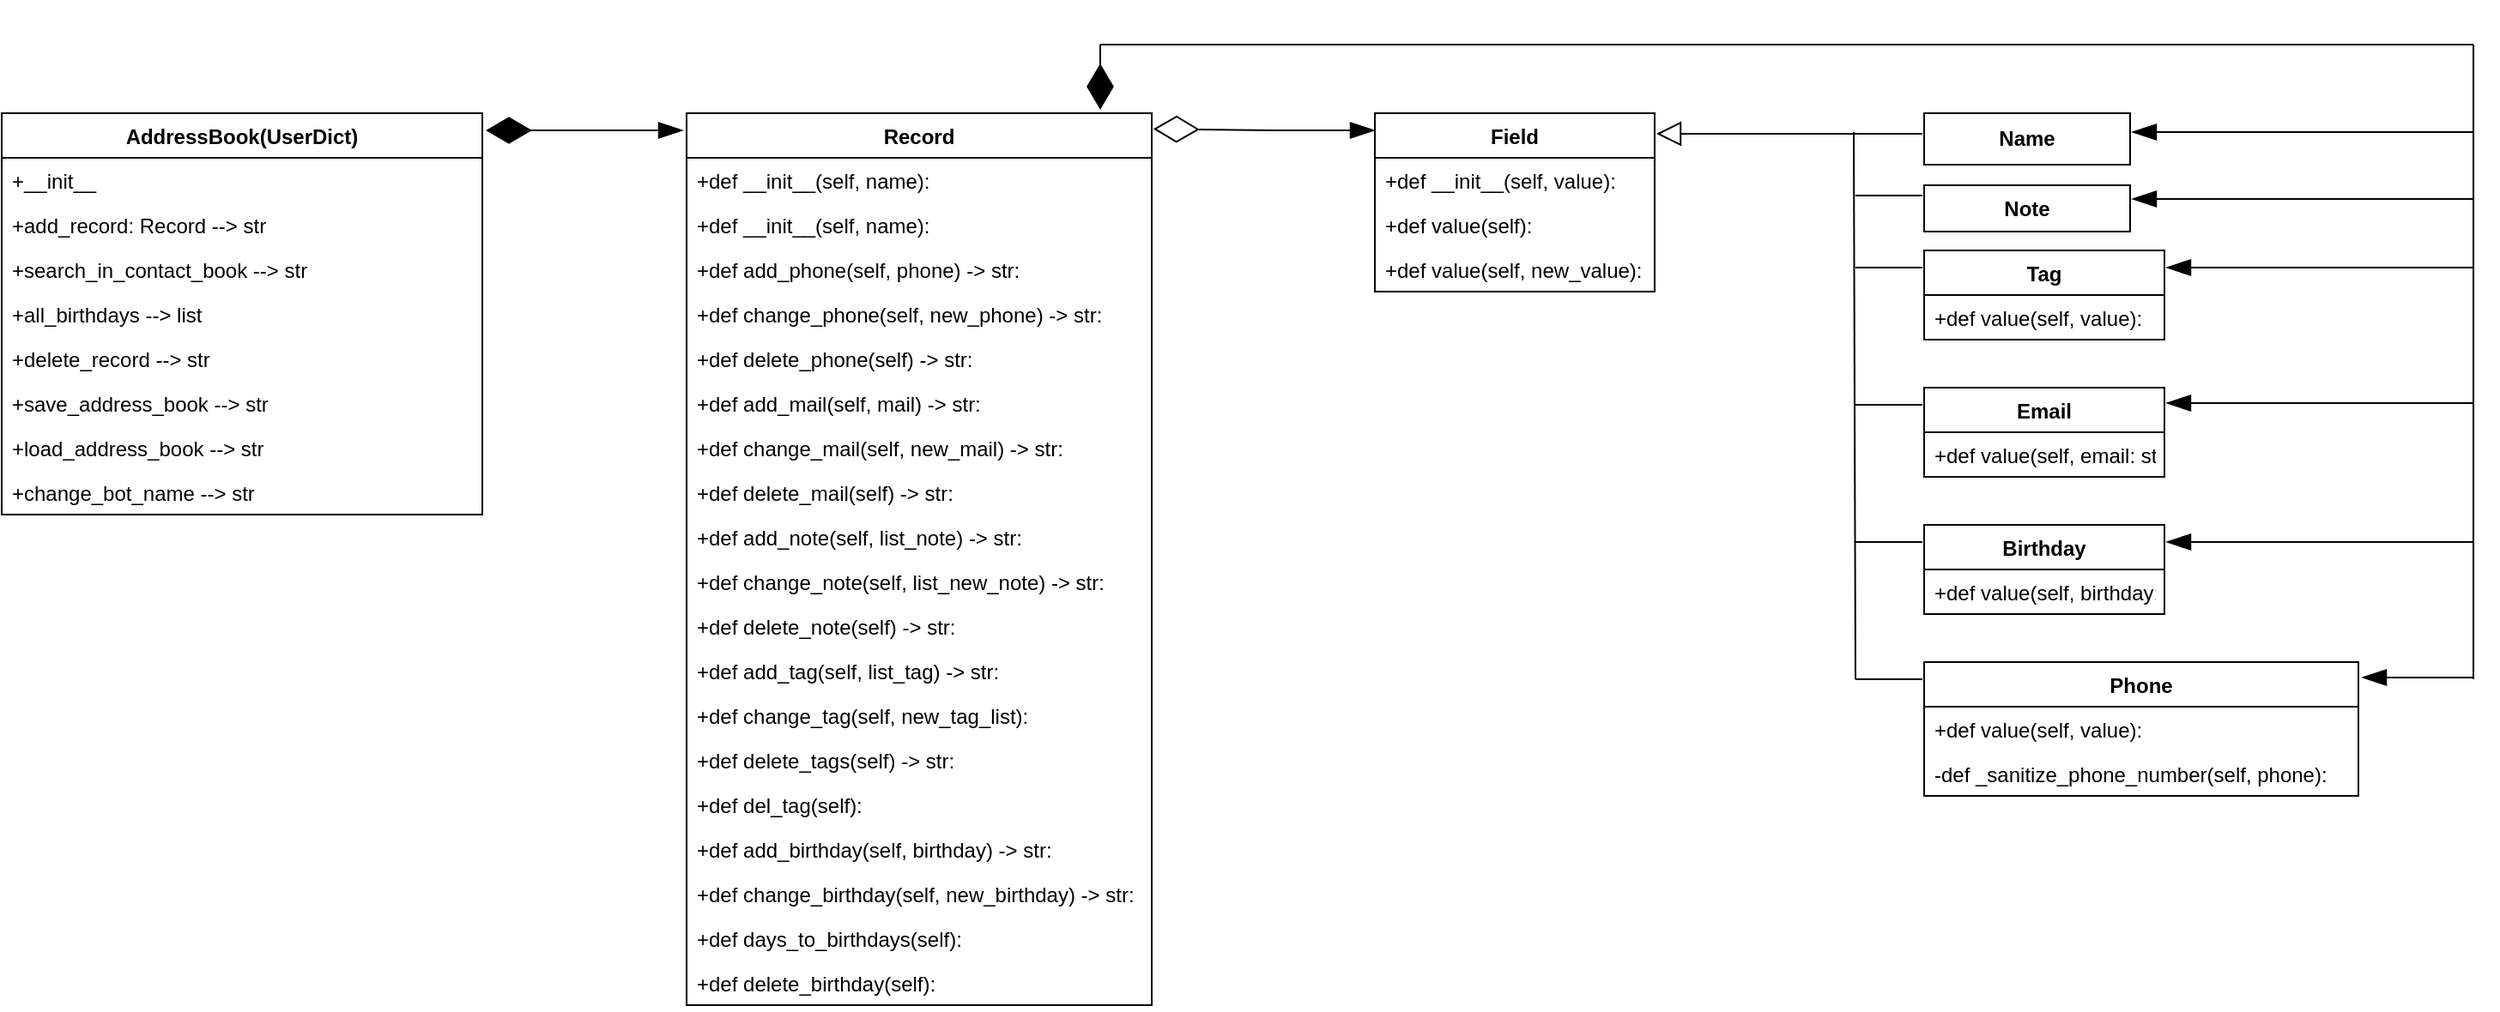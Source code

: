 <mxfile version="20.8.3" type="device"><diagram name="Page-1" id="b5b7bab2-c9e2-2cf4-8b2a-24fd1a2a6d21"><mxGraphModel dx="2704" dy="515" grid="1" gridSize="10" guides="1" tooltips="1" connect="1" arrows="1" fold="1" page="1" pageScale="1" pageWidth="1654" pageHeight="1169" background="none" math="0" shadow="0"><root><mxCell id="0"/><mxCell id="1" parent="0"/><mxCell id="pIRj6g2NWThYVpH59Vqv-1" value="&lt;b style=&quot;text-align: left; background-color: initial;&quot;&gt;&lt;font style=&quot;font-size: 12px;&quot; face=&quot;Helvetica&quot;&gt;Name&lt;/font&gt;&lt;/b&gt;" style="rounded=0;whiteSpace=wrap;html=1;labelBackgroundColor=none;fontColor=#000000;" vertex="1" parent="1"><mxGeometry x="-480" y="81" width="120" height="30" as="geometry"/></mxCell><mxCell id="pIRj6g2NWThYVpH59Vqv-4" value="&lt;b style=&quot;background-color: initial;&quot;&gt;&lt;font style=&quot;font-size: 12px;&quot;&gt;Note&lt;/font&gt;&lt;/b&gt;" style="rounded=0;whiteSpace=wrap;html=1;labelBackgroundColor=none;fontColor=#000000;" vertex="1" parent="1"><mxGeometry x="-480" y="123" width="120" height="27" as="geometry"/></mxCell><mxCell id="pIRj6g2NWThYVpH59Vqv-7" value="AddressBook(UserDict)" style="swimlane;fontStyle=1;align=center;verticalAlign=top;childLayout=stackLayout;horizontal=1;startSize=26;horizontalStack=0;resizeParent=1;resizeParentMax=0;resizeLast=0;collapsible=1;marginBottom=0;labelBackgroundColor=none;fontColor=#000000;fontFamily=Helvetica;" vertex="1" parent="1"><mxGeometry x="-1600" y="81" width="280" height="234" as="geometry"><mxRectangle x="200" y="40" width="180" height="30" as="alternateBounds"/></mxGeometry></mxCell><mxCell id="pIRj6g2NWThYVpH59Vqv-8" value="+__init__" style="text;strokeColor=none;fillColor=none;align=left;verticalAlign=top;spacingLeft=4;spacingRight=4;overflow=hidden;rotatable=0;points=[[0,0.5],[1,0.5]];portConstraint=eastwest;labelBackgroundColor=none;fontColor=#000000;" vertex="1" parent="pIRj6g2NWThYVpH59Vqv-7"><mxGeometry y="26" width="280" height="26" as="geometry"/></mxCell><mxCell id="pIRj6g2NWThYVpH59Vqv-9" value="+add_record: Record --&gt; str" style="text;strokeColor=none;fillColor=none;align=left;verticalAlign=top;spacingLeft=4;spacingRight=4;overflow=hidden;rotatable=0;points=[[0,0.5],[1,0.5]];portConstraint=eastwest;labelBackgroundColor=none;fontColor=#000000;" vertex="1" parent="pIRj6g2NWThYVpH59Vqv-7"><mxGeometry y="52" width="280" height="26" as="geometry"/></mxCell><mxCell id="pIRj6g2NWThYVpH59Vqv-10" value="+search_in_contact_book --&gt; str" style="text;strokeColor=none;fillColor=none;align=left;verticalAlign=top;spacingLeft=4;spacingRight=4;overflow=hidden;rotatable=0;points=[[0,0.5],[1,0.5]];portConstraint=eastwest;labelBackgroundColor=none;fontColor=#000000;" vertex="1" parent="pIRj6g2NWThYVpH59Vqv-7"><mxGeometry y="78" width="280" height="26" as="geometry"/></mxCell><mxCell id="pIRj6g2NWThYVpH59Vqv-11" value="+all_birthdays --&gt; list" style="text;strokeColor=none;fillColor=none;align=left;verticalAlign=top;spacingLeft=4;spacingRight=4;overflow=hidden;rotatable=0;points=[[0,0.5],[1,0.5]];portConstraint=eastwest;labelBackgroundColor=none;fontColor=#000000;" vertex="1" parent="pIRj6g2NWThYVpH59Vqv-7"><mxGeometry y="104" width="280" height="26" as="geometry"/></mxCell><mxCell id="pIRj6g2NWThYVpH59Vqv-12" value="+delete_record --&gt; str" style="text;strokeColor=none;fillColor=none;align=left;verticalAlign=top;spacingLeft=4;spacingRight=4;overflow=hidden;rotatable=0;points=[[0,0.5],[1,0.5]];portConstraint=eastwest;labelBackgroundColor=none;fontColor=#000000;" vertex="1" parent="pIRj6g2NWThYVpH59Vqv-7"><mxGeometry y="130" width="280" height="26" as="geometry"/></mxCell><mxCell id="pIRj6g2NWThYVpH59Vqv-13" value="+save_address_book --&gt; str" style="text;strokeColor=none;fillColor=none;align=left;verticalAlign=top;spacingLeft=4;spacingRight=4;overflow=hidden;rotatable=0;points=[[0,0.5],[1,0.5]];portConstraint=eastwest;labelBackgroundColor=none;fontColor=#000000;" vertex="1" parent="pIRj6g2NWThYVpH59Vqv-7"><mxGeometry y="156" width="280" height="26" as="geometry"/></mxCell><mxCell id="pIRj6g2NWThYVpH59Vqv-14" value="+load_address_book --&gt; str" style="text;strokeColor=none;fillColor=none;align=left;verticalAlign=top;spacingLeft=4;spacingRight=4;overflow=hidden;rotatable=0;points=[[0,0.5],[1,0.5]];portConstraint=eastwest;labelBackgroundColor=none;fontColor=#000000;" vertex="1" parent="pIRj6g2NWThYVpH59Vqv-7"><mxGeometry y="182" width="280" height="26" as="geometry"/></mxCell><mxCell id="pIRj6g2NWThYVpH59Vqv-15" value="+change_bot_name --&gt; str" style="text;strokeColor=none;fillColor=none;align=left;verticalAlign=top;spacingLeft=4;spacingRight=4;overflow=hidden;rotatable=0;points=[[0,0.5],[1,0.5]];portConstraint=eastwest;labelBackgroundColor=none;fontColor=#000000;" vertex="1" parent="pIRj6g2NWThYVpH59Vqv-7"><mxGeometry y="208" width="280" height="26" as="geometry"/></mxCell><mxCell id="pIRj6g2NWThYVpH59Vqv-16" value="Record" style="swimlane;fontStyle=1;align=center;verticalAlign=top;childLayout=stackLayout;horizontal=1;startSize=26;horizontalStack=0;resizeParent=1;resizeParentMax=0;resizeLast=0;collapsible=1;marginBottom=0;labelBackgroundColor=none;fontColor=#000000;" vertex="1" parent="1"><mxGeometry x="-1201" y="81" width="271" height="520" as="geometry"/></mxCell><mxCell id="pIRj6g2NWThYVpH59Vqv-17" value="+def __init__(self, name):" style="text;strokeColor=none;fillColor=none;align=left;verticalAlign=top;spacingLeft=4;spacingRight=4;overflow=hidden;rotatable=0;points=[[0,0.5],[1,0.5]];portConstraint=eastwest;labelBackgroundColor=none;fontColor=#000000;" vertex="1" parent="pIRj6g2NWThYVpH59Vqv-16"><mxGeometry y="26" width="271" height="26" as="geometry"/></mxCell><mxCell id="pIRj6g2NWThYVpH59Vqv-78" value="+def __init__(self, name):" style="text;strokeColor=none;fillColor=none;align=left;verticalAlign=top;spacingLeft=4;spacingRight=4;overflow=hidden;rotatable=0;points=[[0,0.5],[1,0.5]];portConstraint=eastwest;labelBackgroundColor=none;fontColor=#000000;" vertex="1" parent="pIRj6g2NWThYVpH59Vqv-16"><mxGeometry y="52" width="271" height="26" as="geometry"/></mxCell><mxCell id="pIRj6g2NWThYVpH59Vqv-18" value="+def add_phone(self, phone) -&gt; str:" style="text;strokeColor=none;fillColor=none;align=left;verticalAlign=top;spacingLeft=4;spacingRight=4;overflow=hidden;rotatable=0;points=[[0,0.5],[1,0.5]];portConstraint=eastwest;labelBackgroundColor=none;fontColor=#000000;" vertex="1" parent="pIRj6g2NWThYVpH59Vqv-16"><mxGeometry y="78" width="271" height="26" as="geometry"/></mxCell><mxCell id="pIRj6g2NWThYVpH59Vqv-25" value="+def change_phone(self, new_phone) -&gt; str:" style="text;strokeColor=none;fillColor=none;align=left;verticalAlign=top;spacingLeft=4;spacingRight=4;overflow=hidden;rotatable=0;points=[[0,0.5],[1,0.5]];portConstraint=eastwest;labelBackgroundColor=none;fontColor=#000000;" vertex="1" parent="pIRj6g2NWThYVpH59Vqv-16"><mxGeometry y="104" width="271" height="26" as="geometry"/></mxCell><mxCell id="pIRj6g2NWThYVpH59Vqv-26" value="+def delete_phone(self) -&gt; str:" style="text;strokeColor=none;fillColor=none;align=left;verticalAlign=top;spacingLeft=4;spacingRight=4;overflow=hidden;rotatable=0;points=[[0,0.5],[1,0.5]];portConstraint=eastwest;labelBackgroundColor=none;fontColor=#000000;" vertex="1" parent="pIRj6g2NWThYVpH59Vqv-16"><mxGeometry y="130" width="271" height="26" as="geometry"/></mxCell><mxCell id="pIRj6g2NWThYVpH59Vqv-27" value="+def add_mail(self, mail) -&gt; str:" style="text;strokeColor=none;fillColor=none;align=left;verticalAlign=top;spacingLeft=4;spacingRight=4;overflow=hidden;rotatable=0;points=[[0,0.5],[1,0.5]];portConstraint=eastwest;labelBackgroundColor=none;fontColor=#000000;" vertex="1" parent="pIRj6g2NWThYVpH59Vqv-16"><mxGeometry y="156" width="271" height="26" as="geometry"/></mxCell><mxCell id="pIRj6g2NWThYVpH59Vqv-28" value="+def change_mail(self, new_mail) -&gt; str:" style="text;strokeColor=none;fillColor=none;align=left;verticalAlign=top;spacingLeft=4;spacingRight=4;overflow=hidden;rotatable=0;points=[[0,0.5],[1,0.5]];portConstraint=eastwest;labelBackgroundColor=none;fontColor=#000000;" vertex="1" parent="pIRj6g2NWThYVpH59Vqv-16"><mxGeometry y="182" width="271" height="26" as="geometry"/></mxCell><mxCell id="pIRj6g2NWThYVpH59Vqv-29" value="+def delete_mail(self) -&gt; str:" style="text;strokeColor=none;fillColor=none;align=left;verticalAlign=top;spacingLeft=4;spacingRight=4;overflow=hidden;rotatable=0;points=[[0,0.5],[1,0.5]];portConstraint=eastwest;labelBackgroundColor=none;fontColor=#000000;" vertex="1" parent="pIRj6g2NWThYVpH59Vqv-16"><mxGeometry y="208" width="271" height="26" as="geometry"/></mxCell><mxCell id="pIRj6g2NWThYVpH59Vqv-30" value="+def add_note(self, list_note) -&gt; str:" style="text;strokeColor=none;fillColor=none;align=left;verticalAlign=top;spacingLeft=4;spacingRight=4;overflow=hidden;rotatable=0;points=[[0,0.5],[1,0.5]];portConstraint=eastwest;labelBackgroundColor=none;fontColor=#000000;" vertex="1" parent="pIRj6g2NWThYVpH59Vqv-16"><mxGeometry y="234" width="271" height="26" as="geometry"/></mxCell><mxCell id="pIRj6g2NWThYVpH59Vqv-31" value="+def change_note(self, list_new_note) -&gt; str:" style="text;strokeColor=none;fillColor=none;align=left;verticalAlign=top;spacingLeft=4;spacingRight=4;overflow=hidden;rotatable=0;points=[[0,0.5],[1,0.5]];portConstraint=eastwest;labelBackgroundColor=none;fontColor=#000000;" vertex="1" parent="pIRj6g2NWThYVpH59Vqv-16"><mxGeometry y="260" width="271" height="26" as="geometry"/></mxCell><mxCell id="pIRj6g2NWThYVpH59Vqv-32" value="+def delete_note(self) -&gt; str:" style="text;strokeColor=none;fillColor=none;align=left;verticalAlign=top;spacingLeft=4;spacingRight=4;overflow=hidden;rotatable=0;points=[[0,0.5],[1,0.5]];portConstraint=eastwest;labelBackgroundColor=none;fontColor=#000000;" vertex="1" parent="pIRj6g2NWThYVpH59Vqv-16"><mxGeometry y="286" width="271" height="26" as="geometry"/></mxCell><mxCell id="pIRj6g2NWThYVpH59Vqv-33" value="+def add_tag(self, list_tag) -&gt; str:" style="text;strokeColor=none;fillColor=none;align=left;verticalAlign=top;spacingLeft=4;spacingRight=4;overflow=hidden;rotatable=0;points=[[0,0.5],[1,0.5]];portConstraint=eastwest;labelBackgroundColor=none;fontColor=#000000;" vertex="1" parent="pIRj6g2NWThYVpH59Vqv-16"><mxGeometry y="312" width="271" height="26" as="geometry"/></mxCell><mxCell id="pIRj6g2NWThYVpH59Vqv-34" value="+def change_tag(self, new_tag_list):" style="text;strokeColor=none;fillColor=none;align=left;verticalAlign=top;spacingLeft=4;spacingRight=4;overflow=hidden;rotatable=0;points=[[0,0.5],[1,0.5]];portConstraint=eastwest;labelBackgroundColor=none;fontColor=#000000;" vertex="1" parent="pIRj6g2NWThYVpH59Vqv-16"><mxGeometry y="338" width="271" height="26" as="geometry"/></mxCell><mxCell id="pIRj6g2NWThYVpH59Vqv-35" value="+def delete_tags(self) -&gt; str:" style="text;strokeColor=none;fillColor=none;align=left;verticalAlign=top;spacingLeft=4;spacingRight=4;overflow=hidden;rotatable=0;points=[[0,0.5],[1,0.5]];portConstraint=eastwest;labelBackgroundColor=none;fontColor=#000000;" vertex="1" parent="pIRj6g2NWThYVpH59Vqv-16"><mxGeometry y="364" width="271" height="26" as="geometry"/></mxCell><mxCell id="pIRj6g2NWThYVpH59Vqv-36" value="+def del_tag(self):" style="text;strokeColor=none;fillColor=none;align=left;verticalAlign=top;spacingLeft=4;spacingRight=4;overflow=hidden;rotatable=0;points=[[0,0.5],[1,0.5]];portConstraint=eastwest;labelBackgroundColor=none;fontColor=#000000;" vertex="1" parent="pIRj6g2NWThYVpH59Vqv-16"><mxGeometry y="390" width="271" height="26" as="geometry"/></mxCell><mxCell id="pIRj6g2NWThYVpH59Vqv-37" value="+def add_birthday(self, birthday) -&gt; str:" style="text;strokeColor=none;fillColor=none;align=left;verticalAlign=top;spacingLeft=4;spacingRight=4;overflow=hidden;rotatable=0;points=[[0,0.5],[1,0.5]];portConstraint=eastwest;labelBackgroundColor=none;fontColor=#000000;" vertex="1" parent="pIRj6g2NWThYVpH59Vqv-16"><mxGeometry y="416" width="271" height="26" as="geometry"/></mxCell><mxCell id="pIRj6g2NWThYVpH59Vqv-38" value="+def change_birthday(self, new_birthday) -&gt; str:" style="text;strokeColor=none;fillColor=none;align=left;verticalAlign=top;spacingLeft=4;spacingRight=4;overflow=hidden;rotatable=0;points=[[0,0.5],[1,0.5]];portConstraint=eastwest;labelBackgroundColor=none;fontColor=#000000;" vertex="1" parent="pIRj6g2NWThYVpH59Vqv-16"><mxGeometry y="442" width="271" height="26" as="geometry"/></mxCell><mxCell id="pIRj6g2NWThYVpH59Vqv-39" value="+def days_to_birthdays(self):" style="text;strokeColor=none;fillColor=none;align=left;verticalAlign=top;spacingLeft=4;spacingRight=4;overflow=hidden;rotatable=0;points=[[0,0.5],[1,0.5]];portConstraint=eastwest;labelBackgroundColor=none;fontColor=#000000;" vertex="1" parent="pIRj6g2NWThYVpH59Vqv-16"><mxGeometry y="468" width="271" height="26" as="geometry"/></mxCell><mxCell id="pIRj6g2NWThYVpH59Vqv-40" value="+def delete_birthday(self):" style="text;strokeColor=none;fillColor=none;align=left;verticalAlign=top;spacingLeft=4;spacingRight=4;overflow=hidden;rotatable=0;points=[[0,0.5],[1,0.5]];portConstraint=eastwest;labelBackgroundColor=none;fontColor=#000000;" vertex="1" parent="pIRj6g2NWThYVpH59Vqv-16"><mxGeometry y="494" width="271" height="26" as="geometry"/></mxCell><mxCell id="pIRj6g2NWThYVpH59Vqv-19" value="Field" style="swimlane;fontStyle=1;align=center;verticalAlign=top;childLayout=stackLayout;horizontal=1;startSize=26;horizontalStack=0;resizeParent=1;resizeParentMax=0;resizeLast=0;collapsible=1;marginBottom=0;labelBackgroundColor=none;fontColor=#000000;" vertex="1" parent="1"><mxGeometry x="-800" y="81" width="163" height="104" as="geometry"/></mxCell><mxCell id="pIRj6g2NWThYVpH59Vqv-20" value="+def __init__(self, value):" style="text;strokeColor=none;fillColor=none;align=left;verticalAlign=top;spacingLeft=4;spacingRight=4;overflow=hidden;rotatable=0;points=[[0,0.5],[1,0.5]];portConstraint=eastwest;labelBackgroundColor=none;fontColor=#000000;" vertex="1" parent="pIRj6g2NWThYVpH59Vqv-19"><mxGeometry y="26" width="163" height="26" as="geometry"/></mxCell><mxCell id="pIRj6g2NWThYVpH59Vqv-22" value="+def value(self):" style="text;strokeColor=none;fillColor=none;align=left;verticalAlign=top;spacingLeft=4;spacingRight=4;overflow=hidden;rotatable=0;points=[[0,0.5],[1,0.5]];portConstraint=eastwest;labelBackgroundColor=none;fontColor=#000000;" vertex="1" parent="pIRj6g2NWThYVpH59Vqv-19"><mxGeometry y="52" width="163" height="26" as="geometry"/></mxCell><mxCell id="pIRj6g2NWThYVpH59Vqv-42" value="+def value(self, new_value):" style="text;strokeColor=none;fillColor=none;align=left;verticalAlign=top;spacingLeft=4;spacingRight=4;overflow=hidden;rotatable=0;points=[[0,0.5],[1,0.5]];portConstraint=eastwest;labelBackgroundColor=none;fontColor=#000000;" vertex="1" parent="pIRj6g2NWThYVpH59Vqv-19"><mxGeometry y="78" width="163" height="26" as="geometry"/></mxCell><mxCell id="pIRj6g2NWThYVpH59Vqv-46" value="Phone" style="swimlane;fontStyle=1;childLayout=stackLayout;horizontal=1;startSize=26;fillColor=none;horizontalStack=0;resizeParent=1;resizeParentMax=0;resizeLast=0;collapsible=1;marginBottom=0;" vertex="1" parent="1"><mxGeometry x="-480" y="401" width="253" height="78" as="geometry"/></mxCell><mxCell id="pIRj6g2NWThYVpH59Vqv-47" value="+def value(self, value):" style="text;strokeColor=none;fillColor=none;align=left;verticalAlign=top;spacingLeft=4;spacingRight=4;overflow=hidden;rotatable=0;points=[[0,0.5],[1,0.5]];portConstraint=eastwest;" vertex="1" parent="pIRj6g2NWThYVpH59Vqv-46"><mxGeometry y="26" width="253" height="26" as="geometry"/></mxCell><mxCell id="pIRj6g2NWThYVpH59Vqv-48" value="-def _sanitize_phone_number(self, phone):" style="text;strokeColor=none;fillColor=none;align=left;verticalAlign=top;spacingLeft=4;spacingRight=4;overflow=hidden;rotatable=0;points=[[0,0.5],[1,0.5]];portConstraint=eastwest;" vertex="1" parent="pIRj6g2NWThYVpH59Vqv-46"><mxGeometry y="52" width="253" height="26" as="geometry"/></mxCell><mxCell id="pIRj6g2NWThYVpH59Vqv-50" value="Email" style="swimlane;fontStyle=1;childLayout=stackLayout;horizontal=1;startSize=26;fillColor=none;horizontalStack=0;resizeParent=1;resizeParentMax=0;resizeLast=0;collapsible=1;marginBottom=0;" vertex="1" parent="1"><mxGeometry x="-480" y="241" width="140" height="52" as="geometry"/></mxCell><mxCell id="pIRj6g2NWThYVpH59Vqv-51" value="+def value(self, email: str):" style="text;strokeColor=none;fillColor=none;align=left;verticalAlign=top;spacingLeft=4;spacingRight=4;overflow=hidden;rotatable=0;points=[[0,0.5],[1,0.5]];portConstraint=eastwest;" vertex="1" parent="pIRj6g2NWThYVpH59Vqv-50"><mxGeometry y="26" width="140" height="26" as="geometry"/></mxCell><mxCell id="pIRj6g2NWThYVpH59Vqv-54" value="Tag" style="swimlane;fontStyle=1;childLayout=stackLayout;horizontal=1;startSize=26;fillColor=none;horizontalStack=0;resizeParent=1;resizeParentMax=0;resizeLast=0;collapsible=1;marginBottom=0;" vertex="1" parent="1"><mxGeometry x="-480" y="161" width="140" height="52" as="geometry"/></mxCell><mxCell id="pIRj6g2NWThYVpH59Vqv-55" value="+def value(self, value):" style="text;strokeColor=none;fillColor=none;align=left;verticalAlign=top;spacingLeft=4;spacingRight=4;overflow=hidden;rotatable=0;points=[[0,0.5],[1,0.5]];portConstraint=eastwest;" vertex="1" parent="pIRj6g2NWThYVpH59Vqv-54"><mxGeometry y="26" width="140" height="26" as="geometry"/></mxCell><mxCell id="pIRj6g2NWThYVpH59Vqv-58" value="Birthday" style="swimlane;fontStyle=1;childLayout=stackLayout;horizontal=1;startSize=26;fillColor=none;horizontalStack=0;resizeParent=1;resizeParentMax=0;resizeLast=0;collapsible=1;marginBottom=0;" vertex="1" parent="1"><mxGeometry x="-480" y="321" width="140" height="52" as="geometry"/></mxCell><mxCell id="pIRj6g2NWThYVpH59Vqv-59" value="+def value(self, birthday: datetime):" style="text;strokeColor=none;fillColor=none;align=left;verticalAlign=top;spacingLeft=4;spacingRight=4;overflow=hidden;rotatable=0;points=[[0,0.5],[1,0.5]];portConstraint=eastwest;" vertex="1" parent="pIRj6g2NWThYVpH59Vqv-58"><mxGeometry y="26" width="140" height="26" as="geometry"/></mxCell><mxCell id="pIRj6g2NWThYVpH59Vqv-66" value="" style="endArrow=block;endFill=0;endSize=12;html=1;rounded=0;fontFamily=Helvetica;fontSize=12;" edge="1" parent="1"><mxGeometry width="160" relative="1" as="geometry"><mxPoint x="-520" y="93" as="sourcePoint"/><mxPoint x="-636" y="93" as="targetPoint"/></mxGeometry></mxCell><mxCell id="pIRj6g2NWThYVpH59Vqv-71" value="" style="endArrow=none;endFill=0;endSize=12;html=1;rounded=0;fontFamily=Helvetica;fontSize=12;" edge="1" parent="1"><mxGeometry width="160" relative="1" as="geometry"><mxPoint x="-481" y="93" as="sourcePoint"/><mxPoint x="-520" y="93" as="targetPoint"/></mxGeometry></mxCell><mxCell id="pIRj6g2NWThYVpH59Vqv-72" value="" style="endArrow=none;endFill=0;endSize=12;html=1;rounded=0;fontFamily=Helvetica;fontSize=12;" edge="1" parent="1"><mxGeometry width="160" relative="1" as="geometry"><mxPoint x="-481" y="129" as="sourcePoint"/><mxPoint x="-520" y="129" as="targetPoint"/></mxGeometry></mxCell><mxCell id="pIRj6g2NWThYVpH59Vqv-73" value="" style="endArrow=none;endFill=0;endSize=12;html=1;rounded=0;fontFamily=Helvetica;fontSize=12;" edge="1" parent="1"><mxGeometry width="160" relative="1" as="geometry"><mxPoint x="-481" y="171" as="sourcePoint"/><mxPoint x="-520" y="171" as="targetPoint"/></mxGeometry></mxCell><mxCell id="pIRj6g2NWThYVpH59Vqv-74" value="" style="endArrow=none;endFill=0;endSize=12;html=1;rounded=0;fontFamily=Helvetica;fontSize=12;" edge="1" parent="1"><mxGeometry width="160" relative="1" as="geometry"><mxPoint x="-481" y="251" as="sourcePoint"/><mxPoint x="-520" y="251" as="targetPoint"/></mxGeometry></mxCell><mxCell id="pIRj6g2NWThYVpH59Vqv-75" value="" style="endArrow=none;endFill=0;endSize=12;html=1;rounded=0;fontFamily=Helvetica;fontSize=12;" edge="1" parent="1"><mxGeometry width="160" relative="1" as="geometry"><mxPoint x="-481" y="331" as="sourcePoint"/><mxPoint x="-520" y="331" as="targetPoint"/></mxGeometry></mxCell><mxCell id="pIRj6g2NWThYVpH59Vqv-76" value="" style="endArrow=none;endFill=0;endSize=12;html=1;rounded=0;fontFamily=Helvetica;fontSize=12;" edge="1" parent="1"><mxGeometry width="160" relative="1" as="geometry"><mxPoint x="-481" y="411" as="sourcePoint"/><mxPoint x="-520" y="411" as="targetPoint"/></mxGeometry></mxCell><mxCell id="pIRj6g2NWThYVpH59Vqv-77" value="" style="endArrow=none;endFill=0;endSize=12;html=1;rounded=0;fontFamily=Helvetica;fontSize=12;" edge="1" parent="1"><mxGeometry width="160" relative="1" as="geometry"><mxPoint x="-520" y="411" as="sourcePoint"/><mxPoint x="-521" y="92" as="targetPoint"/></mxGeometry></mxCell><mxCell id="pIRj6g2NWThYVpH59Vqv-81" value="" style="endArrow=none;endFill=0;endSize=12;html=1;rounded=0;fontFamily=Helvetica;fontSize=12;" edge="1" parent="1"><mxGeometry width="160" relative="1" as="geometry"><mxPoint x="-160" y="411" as="sourcePoint"/><mxPoint x="-160" y="41" as="targetPoint"/></mxGeometry></mxCell><mxCell id="pIRj6g2NWThYVpH59Vqv-82" value="" style="endArrow=blockThin;endFill=1;endSize=12;html=1;rounded=0;fontFamily=Helvetica;fontSize=12;" edge="1" parent="1"><mxGeometry width="160" relative="1" as="geometry"><mxPoint x="-160" y="92" as="sourcePoint"/><mxPoint x="-359" y="92" as="targetPoint"/></mxGeometry></mxCell><mxCell id="pIRj6g2NWThYVpH59Vqv-83" value="" style="endArrow=blockThin;endFill=1;endSize=12;html=1;rounded=0;fontFamily=Helvetica;fontSize=12;" edge="1" parent="1"><mxGeometry width="160" relative="1" as="geometry"><mxPoint x="-160" y="131" as="sourcePoint"/><mxPoint x="-359" y="131" as="targetPoint"/></mxGeometry></mxCell><mxCell id="pIRj6g2NWThYVpH59Vqv-84" value="" style="endArrow=blockThin;endFill=1;endSize=12;html=1;rounded=0;fontFamily=Helvetica;fontSize=12;" edge="1" parent="1"><mxGeometry width="160" relative="1" as="geometry"><mxPoint x="-160" y="171" as="sourcePoint"/><mxPoint x="-339" y="171" as="targetPoint"/></mxGeometry></mxCell><mxCell id="pIRj6g2NWThYVpH59Vqv-85" value="" style="endArrow=blockThin;endFill=1;endSize=12;html=1;rounded=0;fontFamily=Helvetica;fontSize=12;" edge="1" parent="1"><mxGeometry width="160" relative="1" as="geometry"><mxPoint x="-160" y="250" as="sourcePoint"/><mxPoint x="-339" y="250" as="targetPoint"/></mxGeometry></mxCell><mxCell id="pIRj6g2NWThYVpH59Vqv-86" value="" style="endArrow=blockThin;endFill=1;endSize=12;html=1;rounded=0;fontFamily=Helvetica;fontSize=12;" edge="1" parent="1"><mxGeometry width="160" relative="1" as="geometry"><mxPoint x="-160" y="331" as="sourcePoint"/><mxPoint x="-339" y="331" as="targetPoint"/></mxGeometry></mxCell><mxCell id="pIRj6g2NWThYVpH59Vqv-87" value="" style="endArrow=blockThin;endFill=1;endSize=12;html=1;rounded=0;fontFamily=Helvetica;fontSize=12;" edge="1" parent="1"><mxGeometry width="160" relative="1" as="geometry"><mxPoint x="-160" y="410" as="sourcePoint"/><mxPoint x="-225" y="410" as="targetPoint"/></mxGeometry></mxCell><mxCell id="pIRj6g2NWThYVpH59Vqv-96" value="" style="endArrow=diamondThin;endFill=1;endSize=24;html=1;rounded=0;fontFamily=Helvetica;fontSize=12;jumpStyle=none;" edge="1" parent="1"><mxGeometry width="160" relative="1" as="geometry"><mxPoint x="-960" y="41" as="sourcePoint"/><mxPoint x="-960" y="79" as="targetPoint"/></mxGeometry></mxCell><mxCell id="pIRj6g2NWThYVpH59Vqv-97" value="" style="endArrow=none;endFill=0;endSize=12;html=1;rounded=0;fontFamily=Helvetica;fontSize=12;jumpStyle=none;" edge="1" parent="1"><mxGeometry width="160" relative="1" as="geometry"><mxPoint x="-960" y="41" as="sourcePoint"/><mxPoint x="-160" y="41" as="targetPoint"/></mxGeometry></mxCell><mxCell id="pIRj6g2NWThYVpH59Vqv-98" value="" style="endArrow=diamondThin;endFill=1;endSize=24;html=1;rounded=0;fontFamily=Helvetica;fontSize=12;jumpStyle=none;startArrow=none;startFill=0;" edge="1" parent="1"><mxGeometry width="160" relative="1" as="geometry"><mxPoint x="-1260" y="91" as="sourcePoint"/><mxPoint x="-1318" y="91" as="targetPoint"/></mxGeometry></mxCell><mxCell id="pIRj6g2NWThYVpH59Vqv-99" value="" style="endArrow=diamondThin;endFill=0;endSize=24;html=1;rounded=0;fontFamily=Helvetica;fontSize=12;jumpStyle=none;entryX=0.819;entryY=-0.108;entryDx=0;entryDy=0;entryPerimeter=0;" edge="1" parent="1"><mxGeometry width="160" relative="1" as="geometry"><mxPoint x="-860" y="91" as="sourcePoint"/><mxPoint x="-929.051" y="90.192" as="targetPoint"/></mxGeometry></mxCell><mxCell id="pIRj6g2NWThYVpH59Vqv-101" value="" style="endArrow=blockThin;endFill=1;endSize=12;html=1;rounded=0;fontFamily=Helvetica;fontSize=12;jumpStyle=none;" edge="1" parent="1"><mxGeometry width="160" relative="1" as="geometry"><mxPoint x="-1271" y="91" as="sourcePoint"/><mxPoint x="-1203" y="91" as="targetPoint"/></mxGeometry></mxCell><mxCell id="pIRj6g2NWThYVpH59Vqv-102" value="" style="endArrow=blockThin;endFill=1;endSize=12;html=1;rounded=0;fontFamily=Helvetica;fontSize=12;jumpStyle=none;" edge="1" parent="1"><mxGeometry width="160" relative="1" as="geometry"><mxPoint x="-860" y="91" as="sourcePoint"/><mxPoint x="-800" y="91" as="targetPoint"/></mxGeometry></mxCell></root></mxGraphModel></diagram></mxfile>